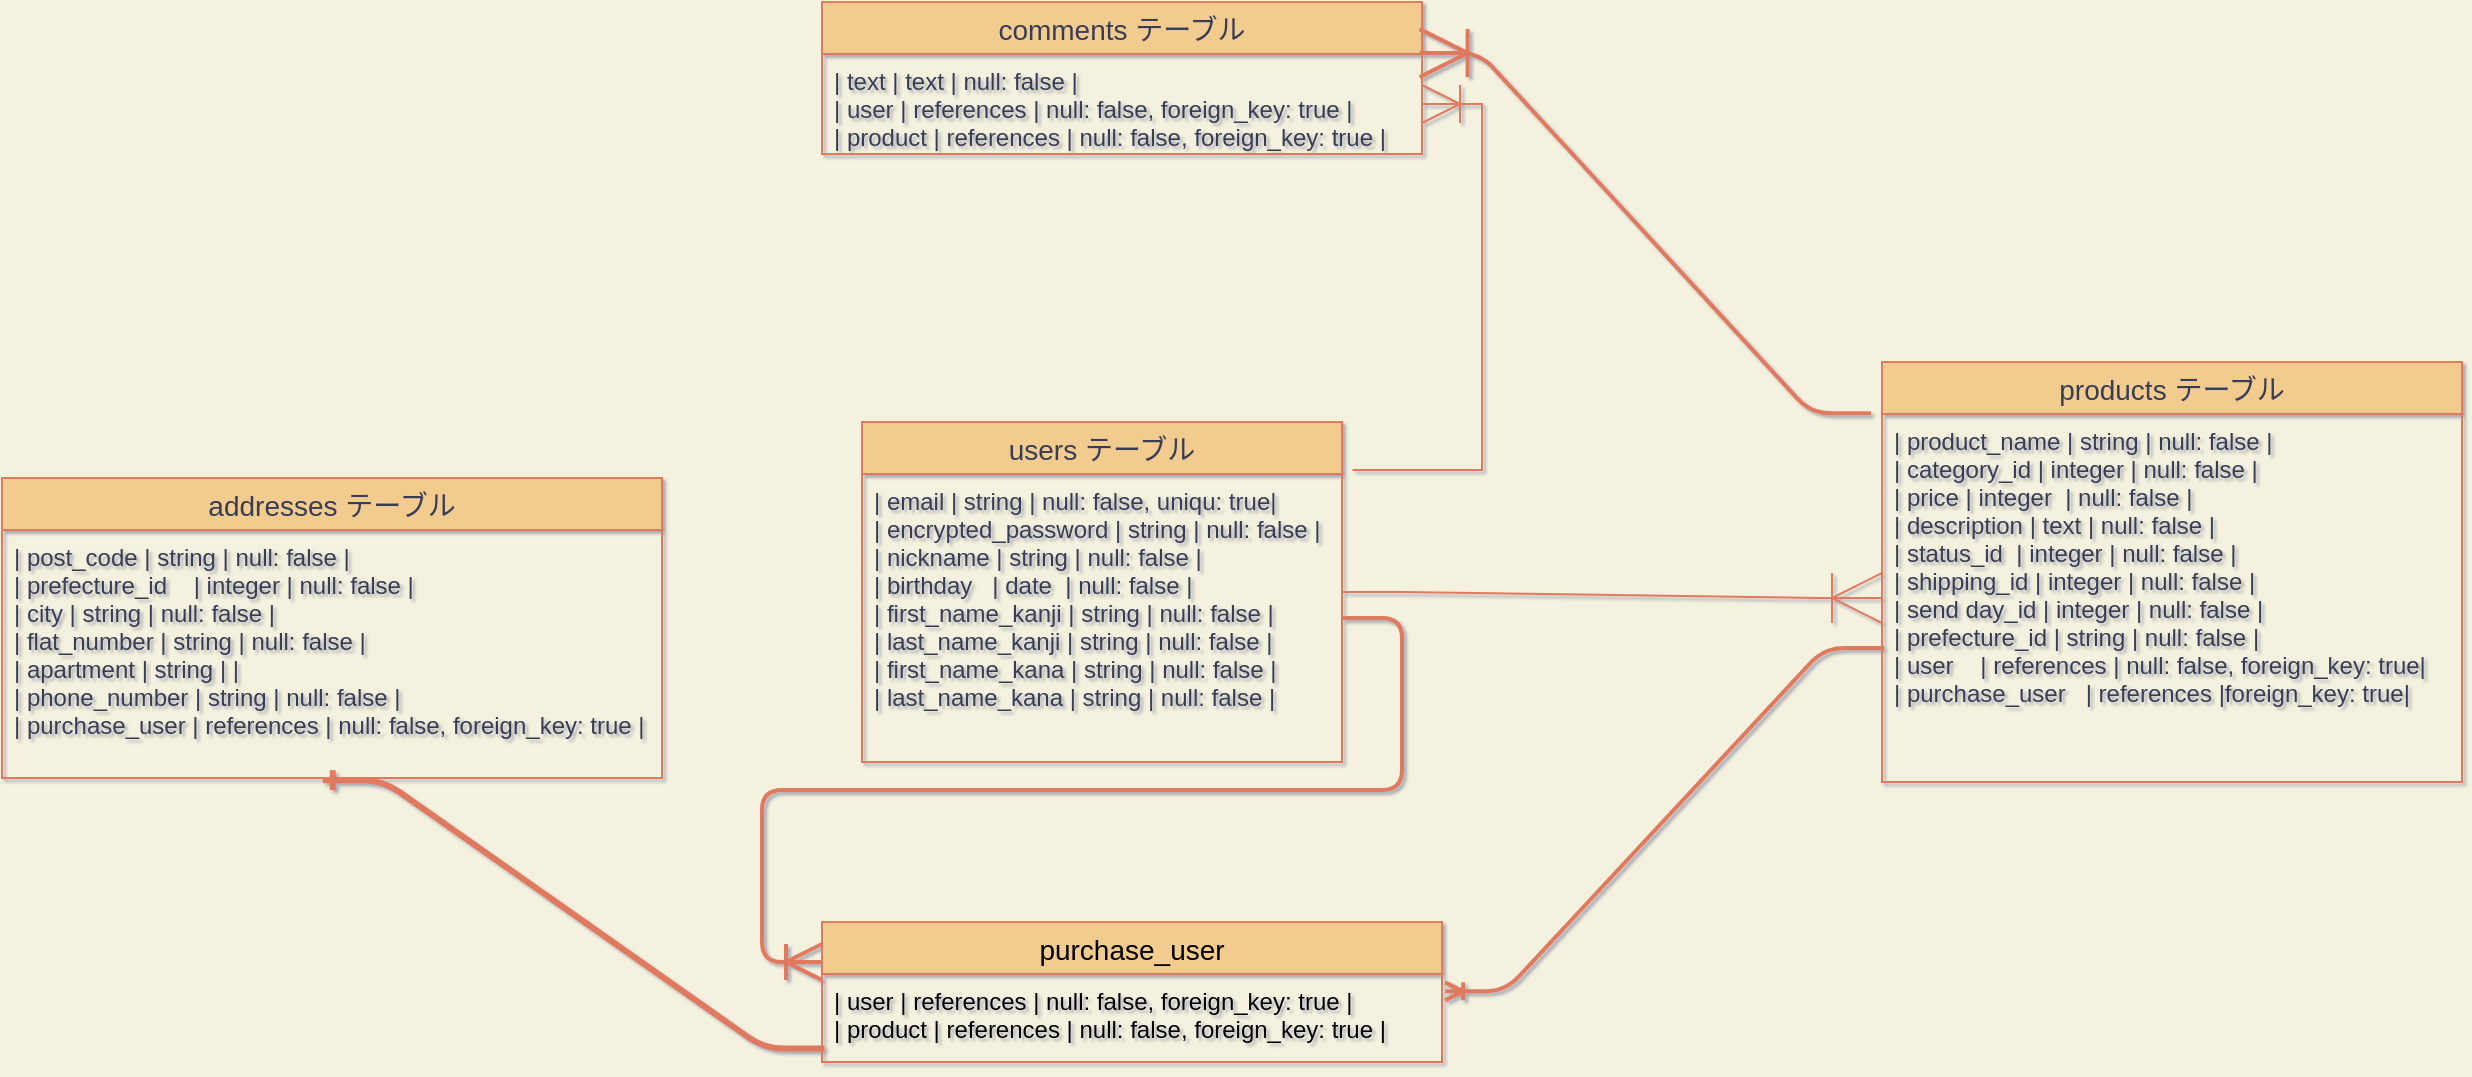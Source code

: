 <mxfile>
    <diagram id="kpo4BGjg6StALlolmZvd" name="ページ1">
        <mxGraphModel dx="1683" dy="562" grid="1" gridSize="10" guides="1" tooltips="1" connect="1" arrows="1" fold="1" page="1" pageScale="1" pageWidth="827" pageHeight="1169" background="#F4F1DE" math="0" shadow="1">
            <root>
                <mxCell id="0"/>
                <mxCell id="1" parent="0"/>
                <mxCell id="26" value="products テーブル" style="swimlane;fontStyle=0;childLayout=stackLayout;horizontal=1;startSize=26;horizontalStack=0;resizeParent=1;resizeParentMax=0;resizeLast=0;collapsible=1;marginBottom=0;align=center;fontSize=14;fillColor=#F2CC8F;strokeColor=#E07A5F;fontColor=#393C56;" parent="1" vertex="1">
                    <mxGeometry x="780" y="290" width="290" height="210" as="geometry"/>
                </mxCell>
                <mxCell id="27" value="| product_name    | string | null: false                   |&#10;| category_id | integer | null: false                   |&#10;| price           | integer  | null: false                   |&#10;| description     | text       | null: false                   |&#10;| status_id  | integer | null: false                   |&#10;| shipping_id | integer | null: false                   |&#10;| send day_id | integer | null: false                   |&#10;| prefecture_id | string     | null: false                   |&#10;| user    | references | null: false, foreign_key: true|&#10;| purchase_user   | references |foreign_key: true|&#10;" style="text;strokeColor=none;fillColor=none;spacingLeft=4;spacingRight=4;overflow=hidden;rotatable=0;points=[[0,0.5],[1,0.5]];portConstraint=eastwest;fontSize=12;fontColor=#393C56;" parent="26" vertex="1">
                    <mxGeometry y="26" width="290" height="184" as="geometry"/>
                </mxCell>
                <mxCell id="30" value="comments テーブル" style="swimlane;fontStyle=0;childLayout=stackLayout;horizontal=1;startSize=26;horizontalStack=0;resizeParent=1;resizeParentMax=0;resizeLast=0;collapsible=1;marginBottom=0;align=center;fontSize=14;fillColor=#F2CC8F;strokeColor=#E07A5F;fontColor=#393C56;" parent="1" vertex="1">
                    <mxGeometry x="250" y="110" width="300" height="76" as="geometry"/>
                </mxCell>
                <mxCell id="31" value="| text          | text       | null: false                    |&#10;| user          | references | null: false, foreign_key: true |&#10;| product       | references | null: false, foreign_key: true |" style="text;strokeColor=none;fillColor=none;spacingLeft=4;spacingRight=4;overflow=hidden;rotatable=0;points=[[0,0.5],[1,0.5]];portConstraint=eastwest;fontSize=12;fontColor=#393C56;" parent="30" vertex="1">
                    <mxGeometry y="26" width="300" height="50" as="geometry"/>
                </mxCell>
                <mxCell id="56" value="addresses テーブル" style="swimlane;fontStyle=0;childLayout=stackLayout;horizontal=1;startSize=26;horizontalStack=0;resizeParent=1;resizeParentMax=0;resizeLast=0;collapsible=1;marginBottom=0;align=center;fontSize=14;fillColor=#F2CC8F;strokeColor=#E07A5F;fontColor=#393C56;" parent="1" vertex="1">
                    <mxGeometry x="-160" y="348" width="330" height="150" as="geometry"/>
                </mxCell>
                <mxCell id="59" value="| post_code        | string | null: false                    |&#10;| prefecture_id    | integer | null: false                    |&#10;| city             | string     | null: false                    | &#10;| flat_number      | string | null: false                    | &#10;| apartment        | string     |                                |&#10;| phone_number     | string | null: false                    |&#10;| purchase_user             | references | null: false, foreign_key: true |" style="text;strokeColor=none;fillColor=none;spacingLeft=4;spacingRight=4;overflow=hidden;rotatable=0;points=[[0,0.5],[1,0.5]];portConstraint=eastwest;fontSize=12;fontColor=#393C56;" parent="56" vertex="1">
                    <mxGeometry y="26" width="330" height="124" as="geometry"/>
                </mxCell>
                <mxCell id="61" value="" style="edgeStyle=entityRelationEdgeStyle;fontSize=12;html=1;endArrow=ERoneToMany;entryX=0;entryY=0.5;entryDx=0;entryDy=0;rounded=0;strokeColor=#E07A5F;fontColor=#393C56;labelBackgroundColor=#F4F1DE;endSize=23;" parent="1" source="22" target="27" edge="1">
                    <mxGeometry width="100" height="100" relative="1" as="geometry">
                        <mxPoint x="440" y="441" as="sourcePoint"/>
                        <mxPoint x="390" y="400" as="targetPoint"/>
                    </mxGeometry>
                </mxCell>
                <mxCell id="62" value="" style="edgeStyle=entityRelationEdgeStyle;fontSize=12;html=1;endArrow=ERoneToMany;rounded=0;exitX=1.022;exitY=-0.014;exitDx=0;exitDy=0;exitPerimeter=0;strokeColor=#E07A5F;fontColor=#393C56;labelBackgroundColor=#F4F1DE;endSize=17;" parent="1" source="25" target="31" edge="1">
                    <mxGeometry width="100" height="100" relative="1" as="geometry">
                        <mxPoint x="190" y="240" as="sourcePoint"/>
                        <mxPoint x="590" y="210" as="targetPoint"/>
                    </mxGeometry>
                </mxCell>
                <mxCell id="22" value="users テーブル" style="swimlane;fontStyle=0;childLayout=stackLayout;horizontal=1;startSize=26;horizontalStack=0;resizeParent=1;resizeParentMax=0;resizeLast=0;collapsible=1;marginBottom=0;align=center;fontSize=14;fillColor=#F2CC8F;strokeColor=#E07A5F;fontColor=#393C56;" parent="1" vertex="1">
                    <mxGeometry x="270" y="320" width="240" height="170" as="geometry"/>
                </mxCell>
                <mxCell id="25" value="| email            | string  | null: false, uniqu: true|&#10;| encrypted_password | string  | null: false |&#10;| nickname         | string  | null: false |&#10;| birthday   | date  | null: false |&#10;| first_name_kanji | string  | null: false |&#10;| last_name_kanji  | string  | null: false |&#10;| first_name_kana  | string  | null: false |&#10;| last_name_kana   | string  | null: false |&#10;" style="text;strokeColor=none;fillColor=none;spacingLeft=4;spacingRight=4;overflow=hidden;rotatable=0;points=[[0,0.5],[1,0.5]];portConstraint=eastwest;fontSize=12;fontColor=#393C56;" parent="22" vertex="1">
                    <mxGeometry y="26" width="240" height="144" as="geometry"/>
                </mxCell>
                <mxCell id="77" value="purchase_user" style="swimlane;fontStyle=0;childLayout=stackLayout;horizontal=1;startSize=26;horizontalStack=0;resizeParent=1;resizeParentMax=0;resizeLast=0;collapsible=1;marginBottom=0;align=center;fontSize=14;rounded=0;sketch=0;strokeColor=#E07A5F;fillColor=#F2CC8F;fontColor=#000000;" vertex="1" parent="1">
                    <mxGeometry x="250" y="570" width="310" height="70" as="geometry"/>
                </mxCell>
                <mxCell id="78" value="| user             | references | null: false, foreign_key: true |&#10;| product          | references | null: false, foreign_key: true |" style="text;strokeColor=none;fillColor=none;spacingLeft=4;spacingRight=4;overflow=hidden;rotatable=0;points=[[0,0.5],[1,0.5]];portConstraint=eastwest;fontSize=12;fontColor=#000000;" vertex="1" parent="77">
                    <mxGeometry y="26" width="310" height="44" as="geometry"/>
                </mxCell>
                <mxCell id="87" value="" style="edgeStyle=entityRelationEdgeStyle;fontSize=12;html=1;endArrow=ERoneToMany;strokeColor=#E07A5F;strokeWidth=2;fillColor=#F2CC8F;entryX=0.996;entryY=-0.009;entryDx=0;entryDy=0;entryPerimeter=0;exitX=-0.019;exitY=-0.002;exitDx=0;exitDy=0;exitPerimeter=0;endSize=21;" edge="1" parent="1" source="27" target="31">
                    <mxGeometry width="100" height="100" relative="1" as="geometry">
                        <mxPoint x="930" y="280" as="sourcePoint"/>
                        <mxPoint x="640" y="110" as="targetPoint"/>
                    </mxGeometry>
                </mxCell>
                <mxCell id="88" value="" style="edgeStyle=entityRelationEdgeStyle;fontSize=12;html=1;endArrow=ERoneToMany;strokeColor=#E07A5F;strokeWidth=2;fillColor=#F2CC8F;endSize=15;" edge="1" parent="1" source="25">
                    <mxGeometry width="100" height="100" relative="1" as="geometry">
                        <mxPoint x="310" y="550" as="sourcePoint"/>
                        <mxPoint x="250" y="590" as="targetPoint"/>
                    </mxGeometry>
                </mxCell>
                <mxCell id="89" value="" style="edgeStyle=entityRelationEdgeStyle;fontSize=12;html=1;endArrow=ERoneToMany;strokeColor=#E07A5F;strokeWidth=2;fillColor=#F2CC8F;entryX=1.005;entryY=0.197;entryDx=0;entryDy=0;entryPerimeter=0;exitX=0.004;exitY=0.636;exitDx=0;exitDy=0;exitPerimeter=0;" edge="1" parent="1" source="27" target="78">
                    <mxGeometry width="100" height="100" relative="1" as="geometry">
                        <mxPoint x="310" y="670" as="sourcePoint"/>
                        <mxPoint x="410" y="570" as="targetPoint"/>
                    </mxGeometry>
                </mxCell>
                <mxCell id="92" value="" style="edgeStyle=entityRelationEdgeStyle;fontSize=12;html=1;endArrow=ERone;endFill=1;strokeColor=#E07A5F;strokeWidth=3;fillColor=#F2CC8F;exitX=0.004;exitY=0.848;exitDx=0;exitDy=0;exitPerimeter=0;entryX=0.486;entryY=1.009;entryDx=0;entryDy=0;entryPerimeter=0;" edge="1" parent="1" source="78" target="59">
                    <mxGeometry width="100" height="100" relative="1" as="geometry">
                        <mxPoint x="20" y="600" as="sourcePoint"/>
                        <mxPoint x="120" y="500" as="targetPoint"/>
                    </mxGeometry>
                </mxCell>
            </root>
        </mxGraphModel>
    </diagram>
</mxfile>